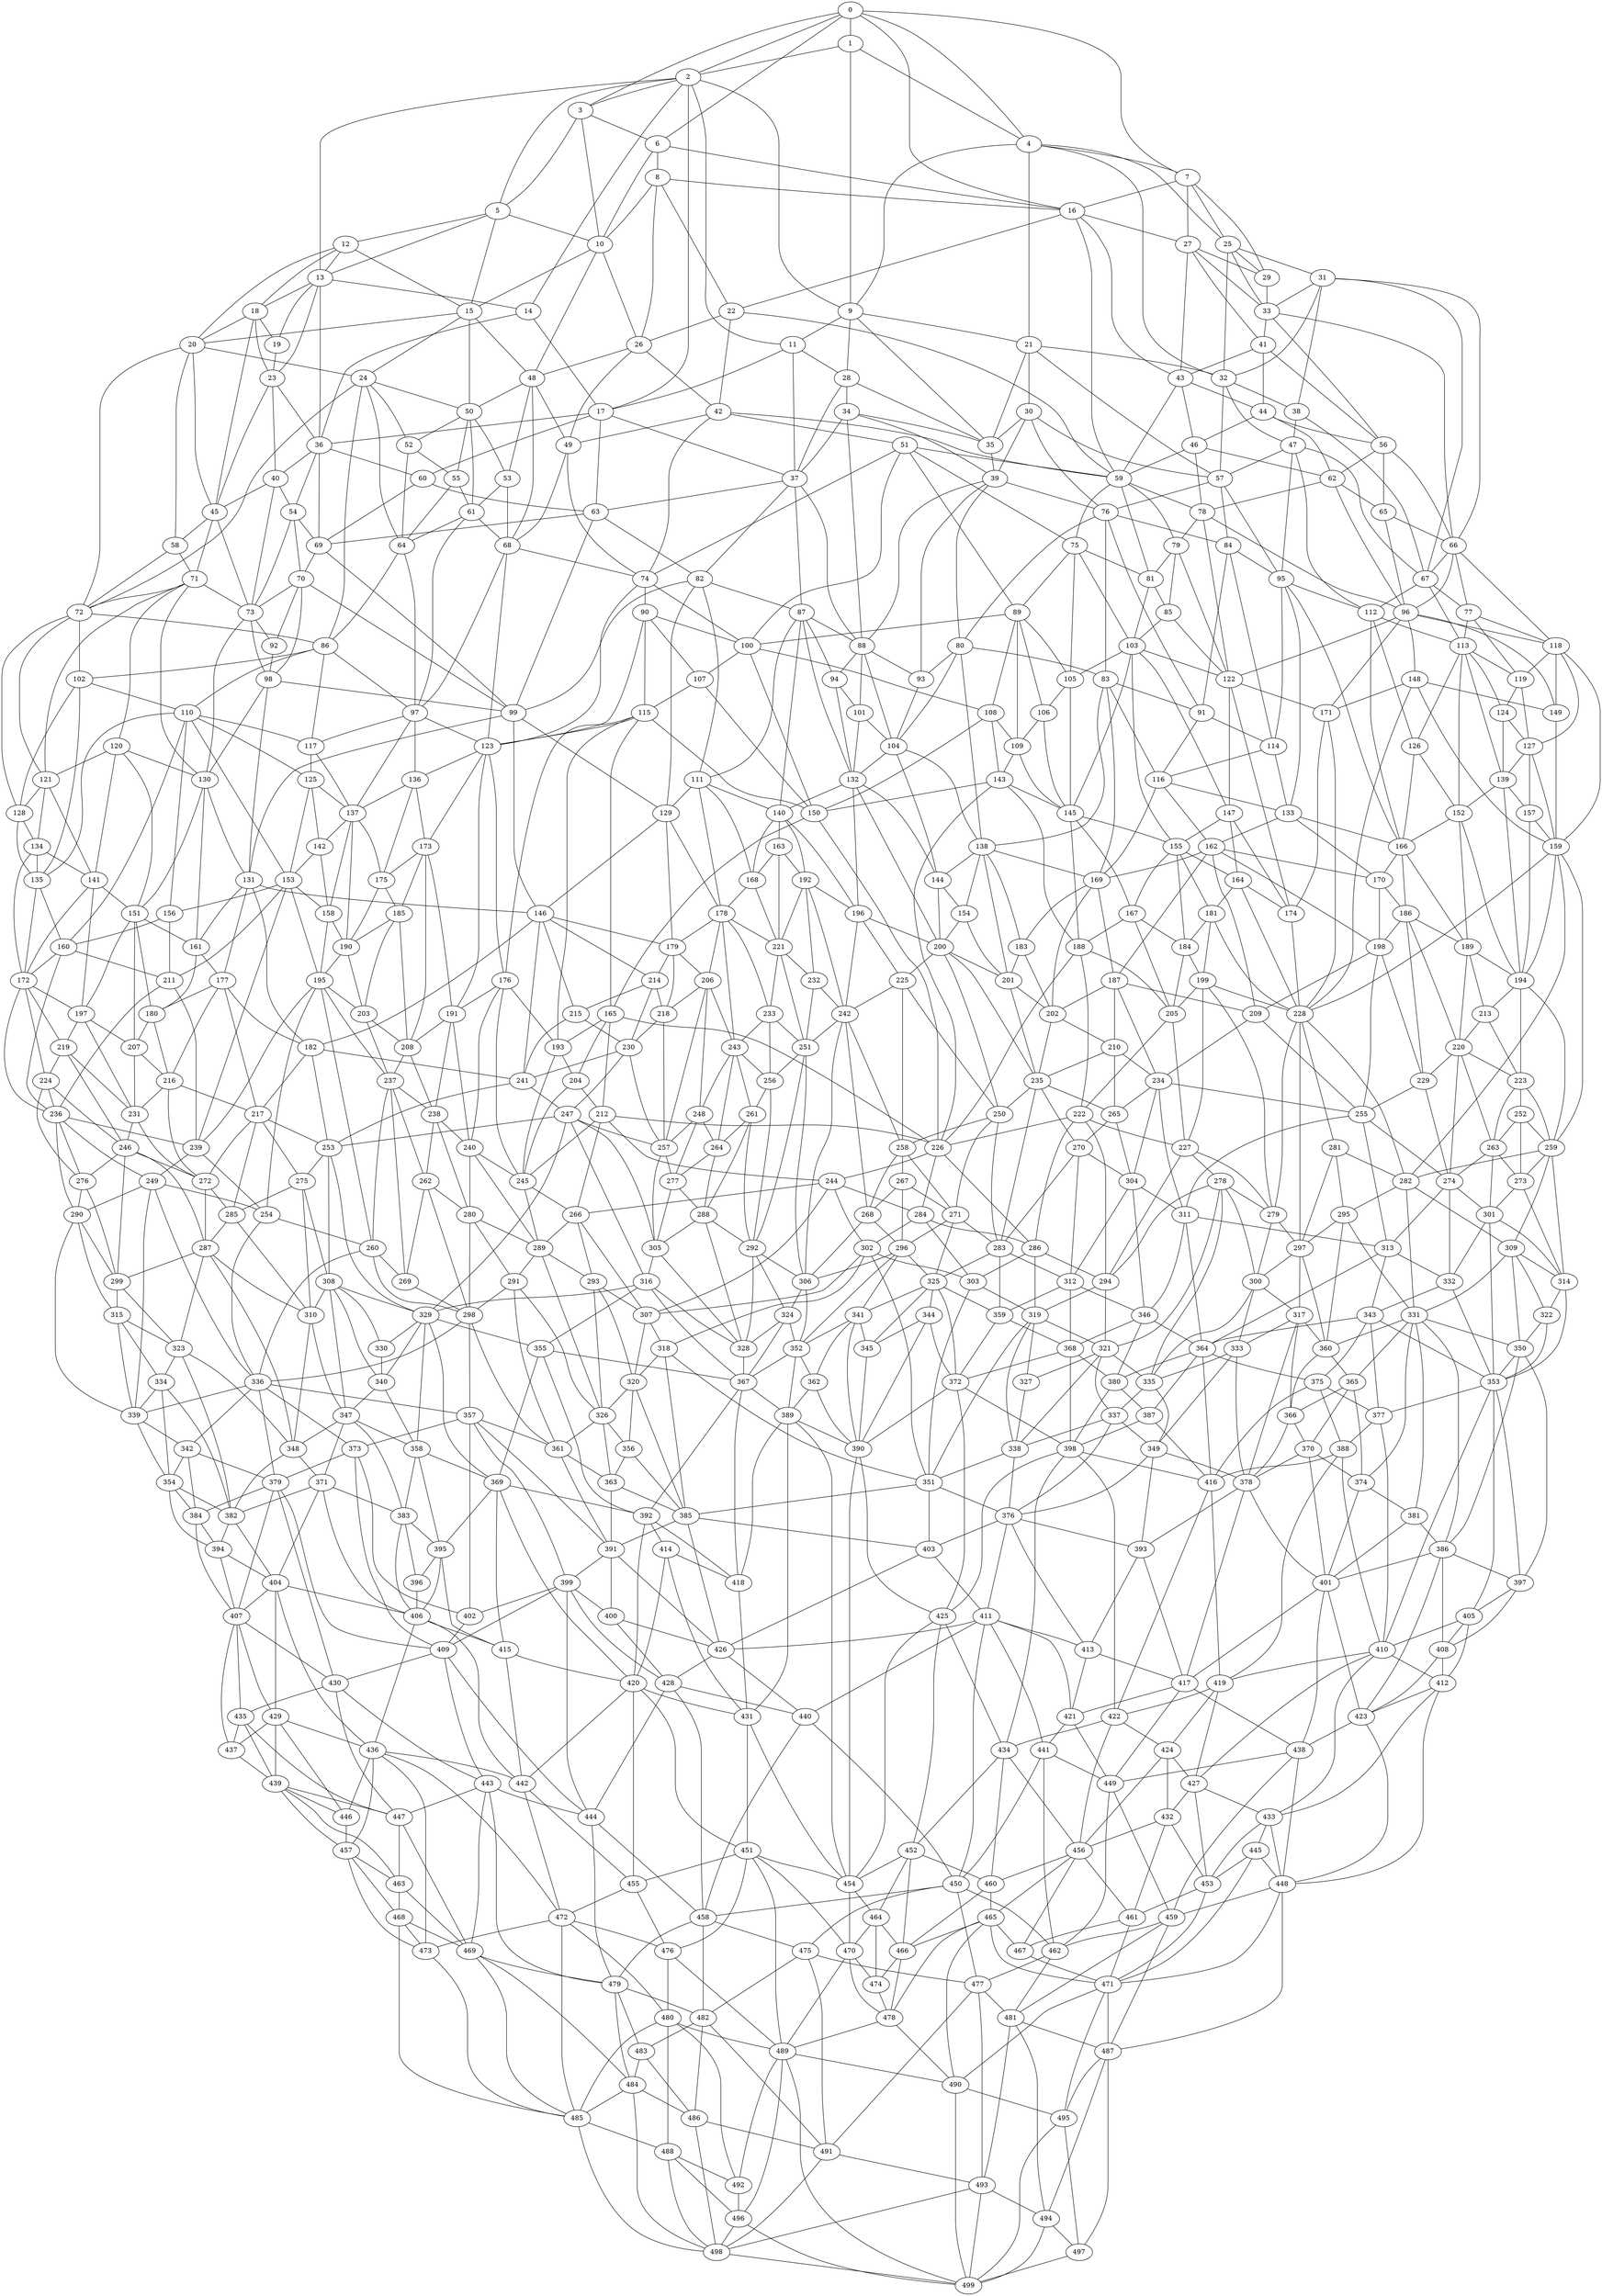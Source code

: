 graph g {0;1;2;3;4;5;6;7;8;9;10;11;12;13;14;15;16;17;18;19;20;21;22;23;24;25;26;27;28;29;30;31;32;33;34;35;36;37;38;39;40;41;42;43;44;45;46;47;48;49;50;51;52;53;54;55;56;57;58;59;60;61;62;63;64;65;66;67;68;69;70;71;72;73;74;75;76;77;78;79;80;81;82;83;84;85;86;87;88;89;90;91;92;93;94;95;96;97;98;99;100;101;102;103;104;105;106;107;108;109;110;111;112;113;114;115;116;117;118;119;120;121;122;123;124;125;126;127;128;129;130;131;132;133;134;135;136;137;138;139;140;141;142;143;144;145;146;147;148;149;150;151;152;153;154;155;156;157;158;159;160;161;162;163;164;165;166;167;168;169;170;171;172;173;174;175;176;177;178;179;180;181;182;183;184;185;186;187;188;189;190;191;192;193;194;195;196;197;198;199;200;201;202;203;204;205;206;207;208;209;210;211;212;213;214;215;216;217;218;219;220;221;222;223;224;225;226;227;228;229;230;231;232;233;234;235;236;237;238;239;240;241;242;243;244;245;246;247;248;249;250;251;252;253;254;255;256;257;258;259;260;261;262;263;264;265;266;267;268;269;270;271;272;273;274;275;276;277;278;279;280;281;282;283;284;285;286;287;288;289;290;291;292;293;294;295;296;297;298;299;300;301;302;303;304;305;306;307;308;309;310;311;312;313;314;315;316;317;318;319;320;321;322;323;324;325;326;327;328;329;330;331;332;333;334;335;336;337;338;339;340;341;342;343;344;345;346;347;348;349;350;351;352;353;354;355;356;357;358;359;360;361;362;363;364;365;366;367;368;369;370;371;372;373;374;375;376;377;378;379;380;381;382;383;384;385;386;387;388;389;390;391;392;393;394;395;396;397;398;399;400;401;402;403;404;405;406;407;408;409;410;411;412;413;414;415;416;417;418;419;420;421;422;423;424;425;426;427;428;429;430;431;432;433;434;435;436;437;438;439;440;441;442;443;444;445;446;447;448;449;450;451;452;453;454;455;456;457;458;459;460;461;462;463;464;465;466;467;468;469;470;471;472;473;474;475;476;477;478;479;480;481;482;483;484;485;486;487;488;489;490;491;492;493;494;495;496;497;498;499;0 -- 1;0 -- 2;0 -- 3;0 -- 4;0 -- 6;0 -- 7;0 -- 16;1 -- 2;1 -- 4;1 -- 9;2 -- 3;2 -- 5;2 -- 9;2 -- 11;2 -- 13;2 -- 14;2 -- 17;3 -- 5;3 -- 6;3 -- 10;4 -- 7;4 -- 9;4 -- 21;4 -- 25;4 -- 32;5 -- 10;5 -- 12;5 -- 13;5 -- 15;6 -- 8;6 -- 10;6 -- 16;7 -- 16;7 -- 25;7 -- 27;7 -- 29;8 -- 10;8 -- 16;8 -- 22;8 -- 26;9 -- 11;9 -- 21;9 -- 28;9 -- 35;10 -- 15;10 -- 26;10 -- 48;11 -- 17;11 -- 28;11 -- 37;12 -- 13;12 -- 15;12 -- 18;12 -- 20;13 -- 14;13 -- 18;13 -- 19;13 -- 23;13 -- 36;14 -- 17;14 -- 36;15 -- 20;15 -- 24;15 -- 48;15 -- 50;16 -- 22;16 -- 27;16 -- 43;16 -- 59;17 -- 36;17 -- 37;17 -- 60;17 -- 63;18 -- 19;18 -- 20;18 -- 23;18 -- 45;19 -- 23;20 -- 24;20 -- 45;20 -- 58;20 -- 72;21 -- 30;21 -- 32;21 -- 35;21 -- 57;22 -- 26;22 -- 42;22 -- 59;23 -- 36;23 -- 40;23 -- 45;24 -- 50;24 -- 52;24 -- 64;24 -- 72;24 -- 86;25 -- 29;25 -- 31;25 -- 32;25 -- 33;26 -- 42;26 -- 48;26 -- 49;27 -- 29;27 -- 33;27 -- 41;27 -- 43;28 -- 34;28 -- 35;28 -- 37;29 -- 33;30 -- 35;30 -- 39;30 -- 57;30 -- 76;31 -- 32;31 -- 33;31 -- 38;31 -- 66;31 -- 67;32 -- 38;32 -- 47;32 -- 57;33 -- 41;33 -- 56;33 -- 66;34 -- 35;34 -- 37;34 -- 39;34 -- 88;35 -- 39;36 -- 40;36 -- 54;36 -- 60;36 -- 69;37 -- 63;37 -- 82;37 -- 87;37 -- 88;38 -- 47;38 -- 67;39 -- 76;39 -- 80;39 -- 88;39 -- 93;40 -- 45;40 -- 54;40 -- 73;41 -- 43;41 -- 44;41 -- 56;42 -- 49;42 -- 51;42 -- 59;42 -- 74;43 -- 44;43 -- 46;43 -- 59;44 -- 46;44 -- 56;44 -- 62;45 -- 58;45 -- 71;45 -- 73;46 -- 59;46 -- 62;46 -- 78;47 -- 57;47 -- 67;47 -- 95;47 -- 112;48 -- 49;48 -- 50;48 -- 53;48 -- 68;49 -- 68;49 -- 74;50 -- 52;50 -- 53;50 -- 55;50 -- 61;51 -- 59;51 -- 74;51 -- 75;51 -- 89;51 -- 100;52 -- 55;52 -- 64;53 -- 61;53 -- 68;54 -- 69;54 -- 70;54 -- 73;55 -- 61;55 -- 64;56 -- 62;56 -- 65;56 -- 66;57 -- 76;57 -- 84;57 -- 95;58 -- 71;58 -- 72;59 -- 75;59 -- 78;59 -- 79;59 -- 81;60 -- 63;60 -- 69;61 -- 64;61 -- 68;61 -- 97;62 -- 65;62 -- 78;62 -- 96;63 -- 69;63 -- 82;63 -- 99;64 -- 86;64 -- 97;65 -- 66;65 -- 96;66 -- 67;66 -- 77;66 -- 96;66 -- 118;67 -- 77;67 -- 112;67 -- 113;68 -- 74;68 -- 97;68 -- 123;69 -- 70;69 -- 99;70 -- 73;70 -- 92;70 -- 98;70 -- 99;71 -- 72;71 -- 73;71 -- 120;71 -- 121;71 -- 130;72 -- 86;72 -- 102;72 -- 121;72 -- 128;73 -- 92;73 -- 98;73 -- 130;74 -- 90;74 -- 100;74 -- 123;75 -- 81;75 -- 89;75 -- 103;75 -- 105;76 -- 80;76 -- 83;76 -- 84;76 -- 91;77 -- 113;77 -- 118;77 -- 119;78 -- 79;78 -- 96;78 -- 122;79 -- 81;79 -- 85;79 -- 122;80 -- 83;80 -- 93;80 -- 104;80 -- 138;81 -- 85;81 -- 103;82 -- 87;82 -- 99;82 -- 111;82 -- 129;83 -- 91;83 -- 116;83 -- 138;83 -- 169;84 -- 91;84 -- 95;84 -- 114;85 -- 103;85 -- 122;86 -- 97;86 -- 102;86 -- 110;86 -- 117;87 -- 88;87 -- 94;87 -- 111;87 -- 132;87 -- 140;88 -- 93;88 -- 94;88 -- 101;88 -- 104;89 -- 100;89 -- 105;89 -- 106;89 -- 108;89 -- 109;90 -- 100;90 -- 107;90 -- 115;90 -- 123;91 -- 114;91 -- 116;92 -- 98;93 -- 104;94 -- 101;94 -- 132;95 -- 112;95 -- 114;95 -- 133;95 -- 166;96 -- 118;96 -- 122;96 -- 148;96 -- 149;96 -- 171;97 -- 117;97 -- 123;97 -- 136;97 -- 137;98 -- 99;98 -- 130;98 -- 131;99 -- 129;99 -- 131;99 -- 146;100 -- 107;100 -- 108;100 -- 150;101 -- 104;101 -- 132;102 -- 110;102 -- 128;102 -- 135;103 -- 105;103 -- 122;103 -- 145;103 -- 147;103 -- 155;104 -- 132;104 -- 138;104 -- 144;105 -- 106;105 -- 145;106 -- 109;106 -- 145;107 -- 115;107 -- 150;108 -- 109;108 -- 143;108 -- 150;109 -- 143;109 -- 145;110 -- 117;110 -- 125;110 -- 135;110 -- 153;110 -- 156;110 -- 160;111 -- 129;111 -- 140;111 -- 168;111 -- 178;112 -- 113;112 -- 126;112 -- 166;113 -- 119;113 -- 124;113 -- 126;113 -- 139;113 -- 152;114 -- 116;114 -- 133;115 -- 123;115 -- 150;115 -- 165;115 -- 176;115 -- 193;116 -- 133;116 -- 162;116 -- 169;117 -- 125;117 -- 137;118 -- 119;118 -- 127;118 -- 149;118 -- 159;119 -- 124;119 -- 127;120 -- 121;120 -- 130;120 -- 141;120 -- 151;121 -- 128;121 -- 134;121 -- 141;122 -- 147;122 -- 171;122 -- 174;123 -- 136;123 -- 173;123 -- 176;123 -- 191;124 -- 127;124 -- 139;125 -- 137;125 -- 142;125 -- 153;126 -- 152;126 -- 166;127 -- 139;127 -- 157;127 -- 159;128 -- 134;128 -- 135;129 -- 146;129 -- 178;129 -- 179;130 -- 131;130 -- 151;130 -- 161;131 -- 146;131 -- 161;131 -- 177;131 -- 182;132 -- 140;132 -- 144;132 -- 196;132 -- 200;133 -- 162;133 -- 166;133 -- 170;134 -- 135;134 -- 141;134 -- 172;135 -- 160;135 -- 172;136 -- 137;136 -- 173;136 -- 175;137 -- 142;137 -- 158;137 -- 175;137 -- 190;138 -- 144;138 -- 154;138 -- 169;138 -- 183;138 -- 201;139 -- 152;139 -- 157;139 -- 194;140 -- 163;140 -- 168;140 -- 192;140 -- 196;141 -- 151;141 -- 172;141 -- 197;142 -- 153;142 -- 158;143 -- 145;143 -- 150;143 -- 188;143 -- 226;144 -- 154;144 -- 200;145 -- 155;145 -- 167;145 -- 188;146 -- 179;146 -- 182;146 -- 214;146 -- 215;146 -- 241;147 -- 155;147 -- 164;147 -- 174;148 -- 149;148 -- 159;148 -- 171;148 -- 228;149 -- 159;150 -- 165;150 -- 226;151 -- 161;151 -- 180;151 -- 197;151 -- 207;152 -- 166;152 -- 189;152 -- 194;153 -- 156;153 -- 158;153 -- 195;153 -- 211;153 -- 239;154 -- 200;154 -- 201;155 -- 164;155 -- 167;155 -- 181;155 -- 184;156 -- 160;156 -- 211;157 -- 159;157 -- 194;158 -- 190;158 -- 195;159 -- 194;159 -- 228;159 -- 259;159 -- 282;160 -- 172;160 -- 211;160 -- 236;161 -- 177;161 -- 180;162 -- 169;162 -- 170;162 -- 187;162 -- 198;162 -- 209;163 -- 168;163 -- 192;163 -- 221;164 -- 174;164 -- 181;164 -- 228;165 -- 193;165 -- 204;165 -- 212;165 -- 226;166 -- 170;166 -- 186;166 -- 189;167 -- 184;167 -- 188;167 -- 205;168 -- 178;168 -- 221;169 -- 183;169 -- 187;169 -- 202;170 -- 186;170 -- 198;171 -- 174;171 -- 228;172 -- 197;172 -- 219;172 -- 224;172 -- 236;173 -- 175;173 -- 185;173 -- 191;173 -- 208;174 -- 228;175 -- 185;175 -- 190;176 -- 191;176 -- 193;176 -- 240;176 -- 245;177 -- 180;177 -- 182;177 -- 216;177 -- 217;178 -- 179;178 -- 206;178 -- 221;178 -- 233;178 -- 243;179 -- 206;179 -- 214;179 -- 218;180 -- 207;180 -- 216;181 -- 184;181 -- 199;181 -- 228;182 -- 217;182 -- 241;182 -- 253;183 -- 201;183 -- 202;184 -- 199;184 -- 205;185 -- 190;185 -- 203;185 -- 208;186 -- 189;186 -- 198;186 -- 220;186 -- 229;187 -- 202;187 -- 209;187 -- 210;187 -- 234;188 -- 205;188 -- 222;188 -- 226;189 -- 194;189 -- 213;189 -- 220;190 -- 195;190 -- 203;191 -- 208;191 -- 238;191 -- 240;192 -- 196;192 -- 221;192 -- 232;192 -- 242;193 -- 204;193 -- 245;194 -- 213;194 -- 223;194 -- 259;195 -- 203;195 -- 237;195 -- 239;195 -- 254;195 -- 260;196 -- 200;196 -- 225;196 -- 242;197 -- 207;197 -- 219;197 -- 231;198 -- 209;198 -- 229;198 -- 255;199 -- 205;199 -- 227;199 -- 228;199 -- 279;200 -- 201;200 -- 225;200 -- 235;200 -- 250;201 -- 202;201 -- 235;202 -- 210;202 -- 235;203 -- 208;203 -- 237;204 -- 212;204 -- 245;205 -- 222;205 -- 227;206 -- 218;206 -- 243;206 -- 248;206 -- 257;207 -- 216;207 -- 231;208 -- 237;208 -- 238;209 -- 234;209 -- 255;210 -- 234;210 -- 235;210 -- 265;211 -- 236;211 -- 239;212 -- 226;212 -- 244;212 -- 245;212 -- 266;213 -- 220;213 -- 223;214 -- 215;214 -- 218;214 -- 230;215 -- 230;215 -- 241;216 -- 217;216 -- 231;216 -- 272;217 -- 253;217 -- 272;217 -- 275;217 -- 285;218 -- 230;218 -- 257;219 -- 224;219 -- 231;219 -- 246;220 -- 223;220 -- 229;220 -- 263;220 -- 274;221 -- 232;221 -- 233;221 -- 251;222 -- 226;222 -- 227;222 -- 286;222 -- 294;223 -- 252;223 -- 259;223 -- 263;224 -- 236;224 -- 246;224 -- 276;225 -- 242;225 -- 250;225 -- 258;226 -- 244;226 -- 284;226 -- 286;227 -- 278;227 -- 279;227 -- 294;228 -- 279;228 -- 281;228 -- 282;228 -- 297;229 -- 255;229 -- 274;230 -- 241;230 -- 247;230 -- 257;231 -- 246;231 -- 272;232 -- 242;232 -- 251;233 -- 243;233 -- 251;233 -- 256;234 -- 255;234 -- 265;234 -- 304;234 -- 311;235 -- 250;235 -- 265;235 -- 270;235 -- 283;236 -- 239;236 -- 249;236 -- 276;236 -- 290;237 -- 238;237 -- 260;237 -- 262;237 -- 269;238 -- 240;238 -- 262;238 -- 280;239 -- 249;239 -- 254;240 -- 245;240 -- 280;240 -- 289;241 -- 247;241 -- 253;242 -- 251;242 -- 258;242 -- 268;242 -- 306;243 -- 248;243 -- 256;243 -- 261;243 -- 264;244 -- 266;244 -- 284;244 -- 302;244 -- 307;245 -- 266;245 -- 289;246 -- 272;246 -- 276;246 -- 287;246 -- 299;247 -- 253;247 -- 257;247 -- 305;247 -- 316;247 -- 329;248 -- 257;248 -- 264;248 -- 277;249 -- 254;249 -- 290;249 -- 336;249 -- 339;250 -- 258;250 -- 271;250 -- 283;251 -- 256;251 -- 292;251 -- 306;252 -- 259;252 -- 263;252 -- 273;253 -- 275;253 -- 308;253 -- 329;254 -- 260;254 -- 336;255 -- 274;255 -- 311;255 -- 313;256 -- 261;256 -- 292;257 -- 277;257 -- 305;258 -- 267;258 -- 268;258 -- 271;259 -- 273;259 -- 282;259 -- 309;259 -- 314;260 -- 269;260 -- 298;260 -- 336;261 -- 264;261 -- 288;261 -- 292;262 -- 269;262 -- 280;262 -- 298;263 -- 273;263 -- 274;263 -- 301;264 -- 277;264 -- 288;265 -- 270;265 -- 304;266 -- 289;266 -- 293;266 -- 307;267 -- 268;267 -- 271;267 -- 296;268 -- 296;268 -- 306;269 -- 298;270 -- 283;270 -- 304;270 -- 312;271 -- 283;271 -- 296;271 -- 325;272 -- 285;272 -- 287;273 -- 301;273 -- 314;274 -- 301;274 -- 313;274 -- 332;275 -- 285;275 -- 308;275 -- 310;276 -- 290;276 -- 299;277 -- 288;277 -- 305;278 -- 279;278 -- 294;278 -- 300;278 -- 321;278 -- 335;279 -- 297;279 -- 300;280 -- 289;280 -- 291;280 -- 298;281 -- 282;281 -- 295;281 -- 297;282 -- 295;282 -- 309;282 -- 331;283 -- 312;283 -- 325;283 -- 359;284 -- 286;284 -- 302;284 -- 303;285 -- 287;285 -- 310;286 -- 294;286 -- 303;286 -- 319;287 -- 299;287 -- 310;287 -- 323;287 -- 348;288 -- 292;288 -- 305;288 -- 328;289 -- 291;289 -- 293;289 -- 326;290 -- 299;290 -- 315;290 -- 339;291 -- 298;291 -- 326;291 -- 361;292 -- 306;292 -- 324;292 -- 328;293 -- 307;293 -- 320;293 -- 326;294 -- 319;294 -- 321;295 -- 297;295 -- 331;295 -- 360;296 -- 306;296 -- 325;296 -- 341;296 -- 352;297 -- 300;297 -- 317;297 -- 360;298 -- 336;298 -- 357;298 -- 361;299 -- 315;299 -- 323;300 -- 317;300 -- 333;300 -- 335;301 -- 314;301 -- 332;301 -- 353;302 -- 303;302 -- 307;302 -- 318;302 -- 351;303 -- 319;303 -- 351;304 -- 311;304 -- 312;304 -- 346;305 -- 316;305 -- 328;306 -- 324;306 -- 352;307 -- 318;307 -- 320;308 -- 310;308 -- 329;308 -- 330;308 -- 340;308 -- 347;309 -- 314;309 -- 322;309 -- 331;309 -- 350;310 -- 347;310 -- 348;311 -- 313;311 -- 346;311 -- 364;312 -- 346;312 -- 359;312 -- 368;313 -- 332;313 -- 343;313 -- 364;314 -- 322;314 -- 353;315 -- 323;315 -- 334;315 -- 339;316 -- 328;316 -- 329;316 -- 355;316 -- 367;317 -- 333;317 -- 360;317 -- 366;317 -- 378;318 -- 320;318 -- 351;318 -- 385;319 -- 321;319 -- 327;319 -- 338;319 -- 351;320 -- 326;320 -- 356;320 -- 385;321 -- 327;321 -- 335;321 -- 337;321 -- 338;322 -- 350;322 -- 353;323 -- 334;323 -- 348;323 -- 382;324 -- 328;324 -- 352;324 -- 367;325 -- 341;325 -- 344;325 -- 345;325 -- 359;325 -- 372;326 -- 356;326 -- 361;326 -- 363;327 -- 338;328 -- 367;329 -- 330;329 -- 340;329 -- 355;329 -- 358;329 -- 369;330 -- 340;331 -- 350;331 -- 360;331 -- 365;331 -- 374;331 -- 381;331 -- 386;332 -- 343;332 -- 353;333 -- 335;333 -- 349;333 -- 378;334 -- 339;334 -- 354;334 -- 382;335 -- 337;335 -- 349;336 -- 339;336 -- 342;336 -- 357;336 -- 373;336 -- 379;337 -- 338;337 -- 349;337 -- 376;338 -- 351;338 -- 376;339 -- 342;339 -- 354;340 -- 347;340 -- 358;341 -- 345;341 -- 352;341 -- 362;341 -- 390;342 -- 354;342 -- 379;342 -- 384;343 -- 353;343 -- 364;343 -- 375;343 -- 377;344 -- 345;344 -- 372;344 -- 390;345 -- 390;346 -- 364;346 -- 368;346 -- 380;347 -- 348;347 -- 358;347 -- 371;347 -- 383;348 -- 371;348 -- 382;349 -- 376;349 -- 378;349 -- 393;350 -- 353;350 -- 386;350 -- 397;351 -- 376;351 -- 385;351 -- 403;352 -- 362;352 -- 367;352 -- 389;353 -- 377;353 -- 397;353 -- 405;353 -- 410;354 -- 382;354 -- 384;354 -- 394;355 -- 367;355 -- 369;355 -- 392;356 -- 363;356 -- 385;357 -- 361;357 -- 373;357 -- 391;357 -- 399;357 -- 402;358 -- 369;358 -- 383;358 -- 395;359 -- 368;359 -- 372;360 -- 365;360 -- 366;361 -- 363;361 -- 391;362 -- 389;362 -- 390;363 -- 385;363 -- 391;364 -- 375;364 -- 380;364 -- 387;364 -- 416;365 -- 366;365 -- 370;365 -- 374;366 -- 370;366 -- 378;367 -- 389;367 -- 392;367 -- 418;368 -- 372;368 -- 380;368 -- 398;369 -- 392;369 -- 395;369 -- 415;369 -- 420;370 -- 374;370 -- 378;370 -- 401;371 -- 382;371 -- 383;371 -- 404;371 -- 406;372 -- 390;372 -- 398;372 -- 425;373 -- 379;373 -- 402;373 -- 409;374 -- 381;374 -- 401;375 -- 377;375 -- 388;375 -- 416;376 -- 393;376 -- 403;376 -- 411;376 -- 413;377 -- 388;377 -- 410;378 -- 393;378 -- 401;378 -- 417;379 -- 384;379 -- 407;379 -- 409;379 -- 430;380 -- 387;380 -- 398;381 -- 386;381 -- 401;382 -- 394;382 -- 404;383 -- 395;383 -- 396;383 -- 406;384 -- 394;384 -- 407;385 -- 391;385 -- 403;385 -- 426;386 -- 397;386 -- 401;386 -- 408;386 -- 423;387 -- 398;387 -- 416;388 -- 410;388 -- 416;388 -- 419;389 -- 390;389 -- 418;389 -- 431;389 -- 454;390 -- 425;390 -- 454;391 -- 399;391 -- 400;391 -- 426;392 -- 414;392 -- 418;392 -- 420;393 -- 413;393 -- 417;394 -- 404;394 -- 407;395 -- 396;395 -- 406;395 -- 415;396 -- 406;397 -- 405;397 -- 408;398 -- 416;398 -- 422;398 -- 425;398 -- 434;399 -- 400;399 -- 402;399 -- 409;399 -- 428;399 -- 444;400 -- 426;400 -- 428;401 -- 417;401 -- 423;401 -- 438;402 -- 409;403 -- 411;403 -- 426;404 -- 406;404 -- 407;404 -- 429;404 -- 436;405 -- 408;405 -- 410;405 -- 412;406 -- 415;406 -- 436;406 -- 442;407 -- 429;407 -- 430;407 -- 435;407 -- 437;408 -- 412;408 -- 423;409 -- 430;409 -- 443;409 -- 444;410 -- 412;410 -- 419;410 -- 427;410 -- 433;411 -- 413;411 -- 421;411 -- 426;411 -- 440;411 -- 441;411 -- 450;412 -- 423;412 -- 433;412 -- 448;413 -- 417;413 -- 421;414 -- 418;414 -- 420;414 -- 431;415 -- 420;415 -- 442;416 -- 419;416 -- 422;417 -- 421;417 -- 438;417 -- 449;418 -- 431;419 -- 422;419 -- 424;419 -- 427;420 -- 431;420 -- 442;420 -- 451;420 -- 455;421 -- 441;421 -- 449;422 -- 424;422 -- 434;422 -- 456;423 -- 438;423 -- 448;424 -- 427;424 -- 432;424 -- 456;425 -- 434;425 -- 452;425 -- 454;426 -- 428;426 -- 440;427 -- 432;427 -- 433;427 -- 453;428 -- 440;428 -- 444;428 -- 458;429 -- 436;429 -- 437;429 -- 439;429 -- 446;430 -- 435;430 -- 443;430 -- 447;431 -- 451;431 -- 454;432 -- 453;432 -- 456;432 -- 461;433 -- 445;433 -- 448;433 -- 453;434 -- 452;434 -- 456;434 -- 460;435 -- 437;435 -- 439;435 -- 447;436 -- 442;436 -- 446;436 -- 457;436 -- 472;436 -- 473;437 -- 439;438 -- 448;438 -- 449;438 -- 459;439 -- 446;439 -- 447;439 -- 457;439 -- 463;440 -- 450;440 -- 458;441 -- 449;441 -- 450;441 -- 462;442 -- 455;442 -- 472;443 -- 444;443 -- 447;443 -- 469;443 -- 479;444 -- 458;444 -- 479;445 -- 448;445 -- 453;445 -- 471;446 -- 457;447 -- 463;447 -- 469;448 -- 459;448 -- 471;448 -- 487;449 -- 459;449 -- 462;450 -- 458;450 -- 462;450 -- 475;450 -- 477;451 -- 454;451 -- 455;451 -- 470;451 -- 476;451 -- 489;452 -- 454;452 -- 460;452 -- 464;452 -- 466;453 -- 461;453 -- 471;454 -- 464;454 -- 470;455 -- 472;455 -- 476;456 -- 460;456 -- 461;456 -- 465;456 -- 467;457 -- 463;457 -- 468;457 -- 473;458 -- 475;458 -- 479;458 -- 482;459 -- 462;459 -- 481;459 -- 487;460 -- 465;460 -- 466;461 -- 467;461 -- 471;462 -- 477;462 -- 481;463 -- 468;463 -- 469;464 -- 466;464 -- 470;464 -- 474;465 -- 466;465 -- 467;465 -- 471;465 -- 478;465 -- 490;466 -- 474;466 -- 478;467 -- 471;468 -- 469;468 -- 473;468 -- 485;469 -- 479;469 -- 484;469 -- 485;470 -- 474;470 -- 478;470 -- 489;471 -- 487;471 -- 490;471 -- 495;472 -- 473;472 -- 476;472 -- 480;472 -- 485;473 -- 485;474 -- 478;475 -- 477;475 -- 482;475 -- 491;476 -- 480;476 -- 489;477 -- 481;477 -- 491;477 -- 493;478 -- 489;478 -- 490;479 -- 482;479 -- 483;479 -- 484;480 -- 485;480 -- 488;480 -- 489;480 -- 492;481 -- 487;481 -- 493;481 -- 494;482 -- 483;482 -- 486;482 -- 491;483 -- 484;483 -- 486;484 -- 485;484 -- 486;484 -- 498;485 -- 488;485 -- 498;486 -- 491;486 -- 498;487 -- 494;487 -- 495;487 -- 497;488 -- 492;488 -- 496;488 -- 498;489 -- 490;489 -- 492;489 -- 496;489 -- 499;490 -- 495;490 -- 499;491 -- 493;491 -- 498;492 -- 496;493 -- 494;493 -- 498;493 -- 499;494 -- 497;494 -- 499;495 -- 497;495 -- 499;496 -- 498;496 -- 499;497 -- 499;498 -- 499;}